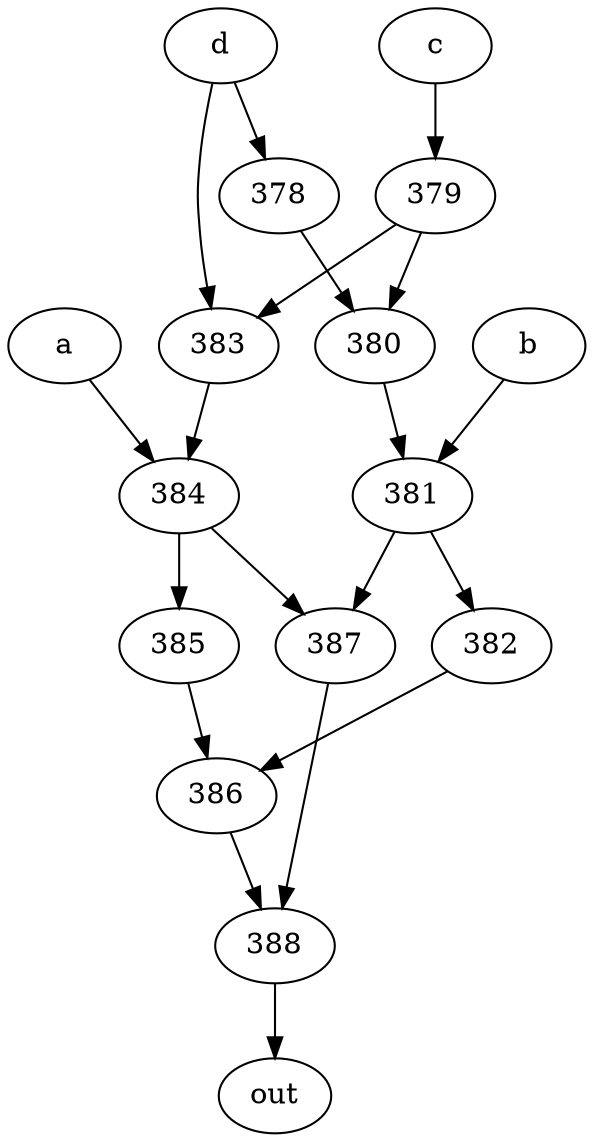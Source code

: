 strict digraph "" {
	388 -> out;
	a -> 384;
	384 -> 385;
	384 -> 387;
	385 -> 386;
	387 -> 388;
	b -> 381;
	381 -> 387;
	381 -> 382;
	382 -> 386;
	c -> 379;
	379 -> 380;
	379 -> 383;
	380 -> 381;
	383 -> 384;
	d -> 383;
	d -> 378;
	378 -> 380;
	386 -> 388;
}
